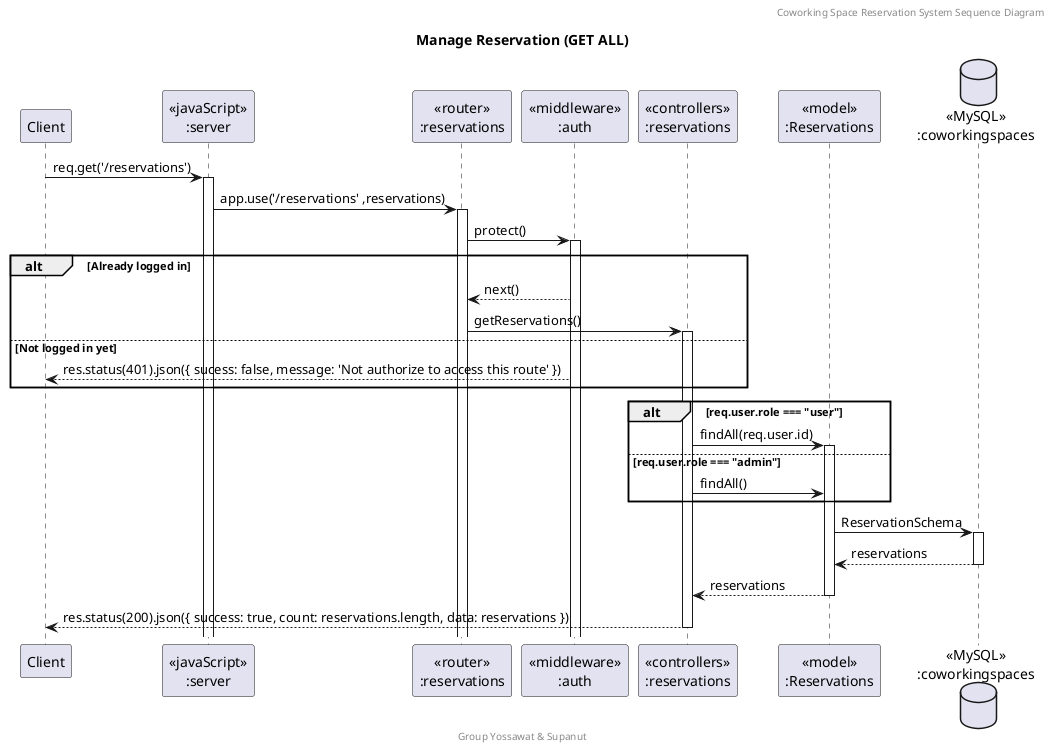 @startuml Manage Reservation (GET ALL)

header Coworking Space Reservation System Sequence Diagram
footer Group Yossawat & Supanut
title "Manage Reservation (GET ALL)"

participant "Client" as client
participant "<<javaScript>>\n:server" as server
participant "<<router>>\n:reservations" as routerReservations
participant "<<middleware>>\n:auth" as middleware
participant "<<controllers>>\n:reservations" as controllersReservations
participant "<<model>>\n:Reservations" as modelReservation
database "<<MySQL>>\n:coworkingspaces" as CoworkingSpacesDatabase

client -> server ++:req.get('/reservations')
server -> routerReservations ++:app.use('/reservations' ,reservations)
routerReservations -> middleware ++:protect()
alt Already logged in
    middleware --> routerReservations : next()
    routerReservations -> controllersReservations ++: getReservations()
else Not logged in yet
    middleware --> client : res.status(401).json({ sucess: false, message: 'Not authorize to access this route' })
end
alt req.user.role === "user"
    controllersReservations -> modelReservation ++: findAll(req.user.id)
else req.user.role === "admin"
    controllersReservations -> modelReservation : findAll()
end

modelReservation -> CoworkingSpacesDatabase ++: ReservationSchema
CoworkingSpacesDatabase --> modelReservation --: reservations
controllersReservations <-- modelReservation --: reservations
controllersReservations --> client --:res.status(200).json({ success: true, count: reservations.length, data: reservations })

@enduml
